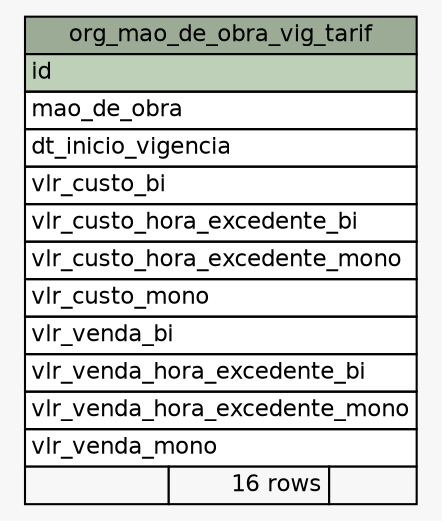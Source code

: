 // dot 2.38.0 on Windows 10 10.0
// SchemaSpy rev 590
digraph "org_mao_de_obra_vig_tarif" {
  graph [
    rankdir="RL"
    bgcolor="#f7f7f7"
    nodesep="0.18"
    ranksep="0.46"
    fontname="Helvetica"
    fontsize="11"
  ];
  node [
    fontname="Helvetica"
    fontsize="11"
    shape="plaintext"
  ];
  edge [
    arrowsize="0.8"
  ];
  "org_mao_de_obra_vig_tarif" [
    label=<
    <TABLE BORDER="0" CELLBORDER="1" CELLSPACING="0" BGCOLOR="#ffffff">
      <TR><TD COLSPAN="3" BGCOLOR="#9bab96" ALIGN="CENTER">org_mao_de_obra_vig_tarif</TD></TR>
      <TR><TD PORT="id" COLSPAN="3" BGCOLOR="#bed1b8" ALIGN="LEFT">id</TD></TR>
      <TR><TD PORT="mao_de_obra" COLSPAN="3" ALIGN="LEFT">mao_de_obra</TD></TR>
      <TR><TD PORT="dt_inicio_vigencia" COLSPAN="3" ALIGN="LEFT">dt_inicio_vigencia</TD></TR>
      <TR><TD PORT="vlr_custo_bi" COLSPAN="3" ALIGN="LEFT">vlr_custo_bi</TD></TR>
      <TR><TD PORT="vlr_custo_hora_excedente_bi" COLSPAN="3" ALIGN="LEFT">vlr_custo_hora_excedente_bi</TD></TR>
      <TR><TD PORT="vlr_custo_hora_excedente_mono" COLSPAN="3" ALIGN="LEFT">vlr_custo_hora_excedente_mono</TD></TR>
      <TR><TD PORT="vlr_custo_mono" COLSPAN="3" ALIGN="LEFT">vlr_custo_mono</TD></TR>
      <TR><TD PORT="vlr_venda_bi" COLSPAN="3" ALIGN="LEFT">vlr_venda_bi</TD></TR>
      <TR><TD PORT="vlr_venda_hora_excedente_bi" COLSPAN="3" ALIGN="LEFT">vlr_venda_hora_excedente_bi</TD></TR>
      <TR><TD PORT="vlr_venda_hora_excedente_mono" COLSPAN="3" ALIGN="LEFT">vlr_venda_hora_excedente_mono</TD></TR>
      <TR><TD PORT="vlr_venda_mono" COLSPAN="3" ALIGN="LEFT">vlr_venda_mono</TD></TR>
      <TR><TD ALIGN="LEFT" BGCOLOR="#f7f7f7">  </TD><TD ALIGN="RIGHT" BGCOLOR="#f7f7f7">16 rows</TD><TD ALIGN="RIGHT" BGCOLOR="#f7f7f7">  </TD></TR>
    </TABLE>>
    URL="tables/org_mao_de_obra_vig_tarif.html"
    tooltip="org_mao_de_obra_vig_tarif"
  ];
}
